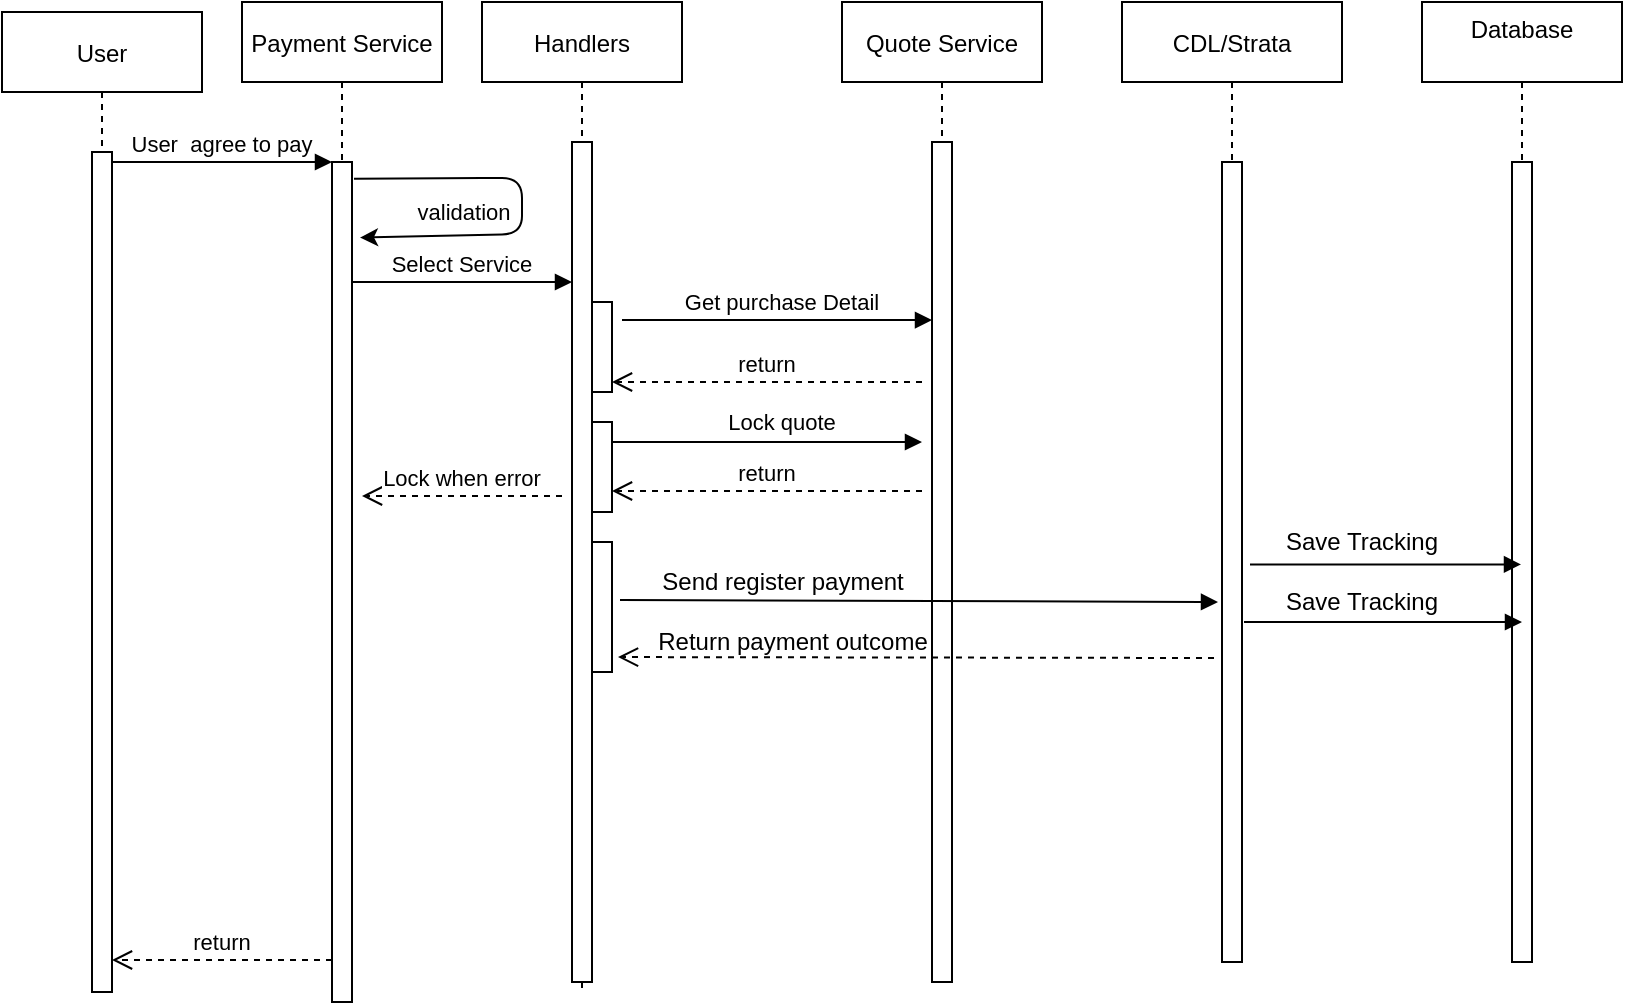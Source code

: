 <mxfile version="15.2.9" type="github">
  <diagram id="kgpKYQtTHZ0yAKxKKP6v" name="Page-1">
    <mxGraphModel dx="1422" dy="794" grid="1" gridSize="10" guides="1" tooltips="1" connect="1" arrows="1" fold="1" page="1" pageScale="1" pageWidth="850" pageHeight="1100" math="0" shadow="0">
      <root>
        <mxCell id="0" />
        <mxCell id="1" parent="0" />
        <mxCell id="3nuBFxr9cyL0pnOWT2aG-1" value="User" style="shape=umlLifeline;perimeter=lifelinePerimeter;container=1;collapsible=0;recursiveResize=0;rounded=0;shadow=0;strokeWidth=1;" parent="1" vertex="1">
          <mxGeometry x="20" y="85" width="100" height="490" as="geometry" />
        </mxCell>
        <mxCell id="3nuBFxr9cyL0pnOWT2aG-2" value="" style="points=[];perimeter=orthogonalPerimeter;rounded=0;shadow=0;strokeWidth=1;" parent="3nuBFxr9cyL0pnOWT2aG-1" vertex="1">
          <mxGeometry x="45" y="70" width="10" height="420" as="geometry" />
        </mxCell>
        <mxCell id="3nuBFxr9cyL0pnOWT2aG-5" value="Payment Service" style="shape=umlLifeline;perimeter=lifelinePerimeter;container=1;collapsible=0;recursiveResize=0;rounded=0;shadow=0;strokeWidth=1;" parent="1" vertex="1">
          <mxGeometry x="140" y="80" width="100" height="500" as="geometry" />
        </mxCell>
        <mxCell id="3nuBFxr9cyL0pnOWT2aG-6" value="" style="points=[];perimeter=orthogonalPerimeter;rounded=0;shadow=0;strokeWidth=1;" parent="3nuBFxr9cyL0pnOWT2aG-5" vertex="1">
          <mxGeometry x="45" y="80" width="10" height="420" as="geometry" />
        </mxCell>
        <mxCell id="ikTmtLyOP_5VFvTUV_Do-5" value="" style="endArrow=classic;html=1;startArrow=none;entryX=1.4;entryY=0.09;entryDx=0;entryDy=0;entryPerimeter=0;exitX=1.1;exitY=0.02;exitDx=0;exitDy=0;exitPerimeter=0;" edge="1" parent="3nuBFxr9cyL0pnOWT2aG-5" source="3nuBFxr9cyL0pnOWT2aG-6" target="3nuBFxr9cyL0pnOWT2aG-6">
          <mxGeometry width="50" height="50" relative="1" as="geometry">
            <mxPoint x="180" y="100" as="sourcePoint" />
            <mxPoint x="60" y="130" as="targetPoint" />
            <Array as="points">
              <mxPoint x="110" y="88" />
              <mxPoint x="140" y="88" />
              <mxPoint x="140" y="116" />
            </Array>
          </mxGeometry>
        </mxCell>
        <mxCell id="ikTmtLyOP_5VFvTUV_Do-27" value="Select Service" style="verticalAlign=bottom;endArrow=block;entryX=0;entryY=0;shadow=0;strokeWidth=1;" edge="1" parent="3nuBFxr9cyL0pnOWT2aG-5">
          <mxGeometry relative="1" as="geometry">
            <mxPoint x="55" y="140.0" as="sourcePoint" />
            <mxPoint x="165" y="140.0" as="targetPoint" />
          </mxGeometry>
        </mxCell>
        <mxCell id="3nuBFxr9cyL0pnOWT2aG-7" value="return" style="verticalAlign=bottom;endArrow=open;dashed=1;endSize=8;exitX=0;exitY=0.95;shadow=0;strokeWidth=1;" parent="1" source="3nuBFxr9cyL0pnOWT2aG-6" target="3nuBFxr9cyL0pnOWT2aG-2" edge="1">
          <mxGeometry relative="1" as="geometry">
            <mxPoint x="275" y="236" as="targetPoint" />
          </mxGeometry>
        </mxCell>
        <mxCell id="3nuBFxr9cyL0pnOWT2aG-8" value="User  agree to pay" style="verticalAlign=bottom;endArrow=block;entryX=0;entryY=0;shadow=0;strokeWidth=1;" parent="1" source="3nuBFxr9cyL0pnOWT2aG-2" target="3nuBFxr9cyL0pnOWT2aG-6" edge="1">
          <mxGeometry relative="1" as="geometry">
            <mxPoint x="275" y="160" as="sourcePoint" />
          </mxGeometry>
        </mxCell>
        <mxCell id="ikTmtLyOP_5VFvTUV_Do-1" value="CDL/Strata" style="shape=umlLifeline;perimeter=lifelinePerimeter;container=1;collapsible=0;recursiveResize=0;rounded=0;shadow=0;strokeWidth=1;" vertex="1" parent="1">
          <mxGeometry x="580" y="80" width="110" height="480" as="geometry" />
        </mxCell>
        <mxCell id="ikTmtLyOP_5VFvTUV_Do-2" value="" style="points=[];perimeter=orthogonalPerimeter;rounded=0;shadow=0;strokeWidth=1;" vertex="1" parent="ikTmtLyOP_5VFvTUV_Do-1">
          <mxGeometry x="50" y="80" width="10" height="400" as="geometry" />
        </mxCell>
        <mxCell id="ikTmtLyOP_5VFvTUV_Do-3" value="Database&#xa;" style="shape=umlLifeline;perimeter=lifelinePerimeter;container=1;collapsible=0;recursiveResize=0;rounded=0;shadow=0;strokeWidth=1;" vertex="1" parent="1">
          <mxGeometry x="730" y="80" width="100" height="480" as="geometry" />
        </mxCell>
        <mxCell id="ikTmtLyOP_5VFvTUV_Do-4" value="" style="points=[];perimeter=orthogonalPerimeter;rounded=0;shadow=0;strokeWidth=1;" vertex="1" parent="ikTmtLyOP_5VFvTUV_Do-3">
          <mxGeometry x="45" y="80" width="10" height="400" as="geometry" />
        </mxCell>
        <mxCell id="ikTmtLyOP_5VFvTUV_Do-11" value="Quote Service" style="shape=umlLifeline;perimeter=lifelinePerimeter;container=1;collapsible=0;recursiveResize=0;rounded=0;shadow=0;strokeWidth=1;" vertex="1" parent="1">
          <mxGeometry x="440" y="80" width="100" height="490" as="geometry" />
        </mxCell>
        <mxCell id="ikTmtLyOP_5VFvTUV_Do-12" value="" style="points=[];perimeter=orthogonalPerimeter;rounded=0;shadow=0;strokeWidth=1;" vertex="1" parent="ikTmtLyOP_5VFvTUV_Do-11">
          <mxGeometry x="45" y="70" width="10" height="420" as="geometry" />
        </mxCell>
        <mxCell id="ikTmtLyOP_5VFvTUV_Do-13" value="validation" style="verticalAlign=bottom;endArrow=block;shadow=0;strokeWidth=1;entryX=0;entryY=0.212;entryDx=0;entryDy=0;entryPerimeter=0;" edge="1" parent="ikTmtLyOP_5VFvTUV_Do-11" target="ikTmtLyOP_5VFvTUV_Do-12">
          <mxGeometry x="-1" y="94" relative="1" as="geometry">
            <mxPoint x="-110" y="159" as="sourcePoint" />
            <mxPoint x="45" y="150" as="targetPoint" />
            <Array as="points" />
            <mxPoint x="-79" y="49" as="offset" />
          </mxGeometry>
        </mxCell>
        <mxCell id="ikTmtLyOP_5VFvTUV_Do-19" value="Return payment outcome" style="text;html=1;align=center;verticalAlign=middle;resizable=0;points=[];autosize=1;strokeColor=none;fillColor=none;" vertex="1" parent="ikTmtLyOP_5VFvTUV_Do-11">
          <mxGeometry x="-100" y="310" width="150" height="20" as="geometry" />
        </mxCell>
        <mxCell id="ikTmtLyOP_5VFvTUV_Do-7" value="Send register payment" style="text;html=1;align=center;verticalAlign=middle;resizable=0;points=[];autosize=1;strokeColor=none;fillColor=none;" vertex="1" parent="1">
          <mxGeometry x="340" y="360" width="140" height="20" as="geometry" />
        </mxCell>
        <mxCell id="ikTmtLyOP_5VFvTUV_Do-21" value="" style="verticalAlign=bottom;endArrow=block;shadow=0;strokeWidth=1;exitX=1.4;exitY=0.503;exitDx=0;exitDy=0;exitPerimeter=0;" edge="1" parent="1" source="ikTmtLyOP_5VFvTUV_Do-2" target="ikTmtLyOP_5VFvTUV_Do-3">
          <mxGeometry x="-0.57" y="40" relative="1" as="geometry">
            <mxPoint x="620" y="310" as="sourcePoint" />
            <mxPoint x="779" y="310" as="targetPoint" />
            <Array as="points" />
            <mxPoint as="offset" />
          </mxGeometry>
        </mxCell>
        <mxCell id="ikTmtLyOP_5VFvTUV_Do-9" value="Save Tracking" style="text;html=1;strokeColor=none;fillColor=none;align=center;verticalAlign=middle;whiteSpace=wrap;rounded=0;" vertex="1" parent="1">
          <mxGeometry x="660" y="340" width="80" height="20" as="geometry" />
        </mxCell>
        <mxCell id="ikTmtLyOP_5VFvTUV_Do-22" value="" style="verticalAlign=bottom;endArrow=block;shadow=0;strokeWidth=1;exitX=1.1;exitY=0.575;exitDx=0;exitDy=0;exitPerimeter=0;entryX=0.5;entryY=0.575;entryDx=0;entryDy=0;entryPerimeter=0;" edge="1" parent="1" source="ikTmtLyOP_5VFvTUV_Do-2" target="ikTmtLyOP_5VFvTUV_Do-4">
          <mxGeometry x="-0.57" y="40" relative="1" as="geometry">
            <mxPoint x="620" y="350" as="sourcePoint" />
            <mxPoint x="770" y="390" as="targetPoint" />
            <Array as="points" />
            <mxPoint as="offset" />
          </mxGeometry>
        </mxCell>
        <mxCell id="ikTmtLyOP_5VFvTUV_Do-23" value="Save Tracking" style="text;html=1;strokeColor=none;fillColor=none;align=center;verticalAlign=middle;whiteSpace=wrap;rounded=0;" vertex="1" parent="1">
          <mxGeometry x="660" y="370" width="80" height="20" as="geometry" />
        </mxCell>
        <mxCell id="ikTmtLyOP_5VFvTUV_Do-24" value="Handlers" style="shape=umlLifeline;perimeter=lifelinePerimeter;container=1;collapsible=0;recursiveResize=0;rounded=0;shadow=0;strokeWidth=1;" vertex="1" parent="1">
          <mxGeometry x="260" y="80" width="100" height="495" as="geometry" />
        </mxCell>
        <mxCell id="ikTmtLyOP_5VFvTUV_Do-25" value="" style="points=[];perimeter=orthogonalPerimeter;rounded=0;shadow=0;strokeWidth=1;" vertex="1" parent="ikTmtLyOP_5VFvTUV_Do-24">
          <mxGeometry x="45" y="70" width="10" height="420" as="geometry" />
        </mxCell>
        <mxCell id="ikTmtLyOP_5VFvTUV_Do-17" value="" style="points=[];perimeter=orthogonalPerimeter;rounded=0;shadow=0;strokeWidth=1;" vertex="1" parent="ikTmtLyOP_5VFvTUV_Do-24">
          <mxGeometry x="55" y="150" width="10" height="45" as="geometry" />
        </mxCell>
        <mxCell id="ikTmtLyOP_5VFvTUV_Do-18" value="" style="points=[];perimeter=orthogonalPerimeter;rounded=0;shadow=0;strokeWidth=1;" vertex="1" parent="ikTmtLyOP_5VFvTUV_Do-24">
          <mxGeometry x="55" y="270" width="10" height="65" as="geometry" />
        </mxCell>
        <mxCell id="ikTmtLyOP_5VFvTUV_Do-32" value="" style="verticalAlign=bottom;endArrow=block;shadow=0;strokeWidth=1;exitX=1.4;exitY=0.446;exitDx=0;exitDy=0;exitPerimeter=0;" edge="1" parent="ikTmtLyOP_5VFvTUV_Do-24" source="ikTmtLyOP_5VFvTUV_Do-18">
          <mxGeometry x="-1" y="94" relative="1" as="geometry">
            <mxPoint x="65" y="272" as="sourcePoint" />
            <mxPoint x="368" y="300" as="targetPoint" />
            <Array as="points" />
            <mxPoint x="-79" y="49" as="offset" />
          </mxGeometry>
        </mxCell>
        <mxCell id="ikTmtLyOP_5VFvTUV_Do-34" value="" style="points=[];perimeter=orthogonalPerimeter;rounded=0;shadow=0;strokeWidth=1;" vertex="1" parent="ikTmtLyOP_5VFvTUV_Do-24">
          <mxGeometry x="55" y="210" width="10" height="45" as="geometry" />
        </mxCell>
        <mxCell id="ikTmtLyOP_5VFvTUV_Do-35" value="" style="verticalAlign=bottom;endArrow=block;shadow=0;strokeWidth=1;" edge="1" parent="ikTmtLyOP_5VFvTUV_Do-24">
          <mxGeometry x="-1" y="94" relative="1" as="geometry">
            <mxPoint x="65" y="220" as="sourcePoint" />
            <mxPoint x="220" y="220" as="targetPoint" />
            <Array as="points" />
            <mxPoint x="-79" y="49" as="offset" />
          </mxGeometry>
        </mxCell>
        <mxCell id="ikTmtLyOP_5VFvTUV_Do-10" value="" style="verticalAlign=bottom;endArrow=open;dashed=1;endSize=8;shadow=0;strokeWidth=1;entryX=1.3;entryY=0.885;entryDx=0;entryDy=0;entryPerimeter=0;" edge="1" parent="1" target="ikTmtLyOP_5VFvTUV_Do-18">
          <mxGeometry x="-0.03" relative="1" as="geometry">
            <mxPoint x="330" y="334" as="targetPoint" />
            <mxPoint x="626" y="408" as="sourcePoint" />
            <Array as="points" />
            <mxPoint as="offset" />
          </mxGeometry>
        </mxCell>
        <mxCell id="ikTmtLyOP_5VFvTUV_Do-30" value="&lt;span style=&quot;font-size: 11px ; background-color: rgb(255 , 255 , 255)&quot;&gt;Get purchase Detail&lt;/span&gt;" style="text;html=1;strokeColor=none;fillColor=none;align=center;verticalAlign=middle;whiteSpace=wrap;rounded=0;" vertex="1" parent="1">
          <mxGeometry x="360" y="220" width="100" height="20" as="geometry" />
        </mxCell>
        <mxCell id="ikTmtLyOP_5VFvTUV_Do-14" value="return" style="verticalAlign=bottom;endArrow=open;dashed=1;endSize=8;shadow=0;strokeWidth=1;" edge="1" parent="1">
          <mxGeometry relative="1" as="geometry">
            <mxPoint x="325" y="270" as="targetPoint" />
            <mxPoint x="480" y="270" as="sourcePoint" />
            <Array as="points" />
          </mxGeometry>
        </mxCell>
        <mxCell id="ikTmtLyOP_5VFvTUV_Do-36" value="&lt;span style=&quot;font-size: 11px ; background-color: rgb(255 , 255 , 255)&quot;&gt;Lock quote&lt;/span&gt;" style="text;html=1;strokeColor=none;fillColor=none;align=center;verticalAlign=middle;whiteSpace=wrap;rounded=0;" vertex="1" parent="1">
          <mxGeometry x="360" y="280" width="100" height="20" as="geometry" />
        </mxCell>
        <mxCell id="ikTmtLyOP_5VFvTUV_Do-38" value="return" style="verticalAlign=bottom;endArrow=open;dashed=1;endSize=8;shadow=0;strokeWidth=1;" edge="1" parent="1">
          <mxGeometry relative="1" as="geometry">
            <mxPoint x="325" y="324.5" as="targetPoint" />
            <mxPoint x="480" y="324.5" as="sourcePoint" />
            <Array as="points" />
          </mxGeometry>
        </mxCell>
        <mxCell id="ikTmtLyOP_5VFvTUV_Do-39" value="Lock when error" style="verticalAlign=bottom;endArrow=open;dashed=1;endSize=8;shadow=0;strokeWidth=1;" edge="1" parent="1">
          <mxGeometry relative="1" as="geometry">
            <mxPoint x="200" y="327" as="targetPoint" />
            <mxPoint x="300" y="327" as="sourcePoint" />
            <Array as="points" />
          </mxGeometry>
        </mxCell>
      </root>
    </mxGraphModel>
  </diagram>
</mxfile>
